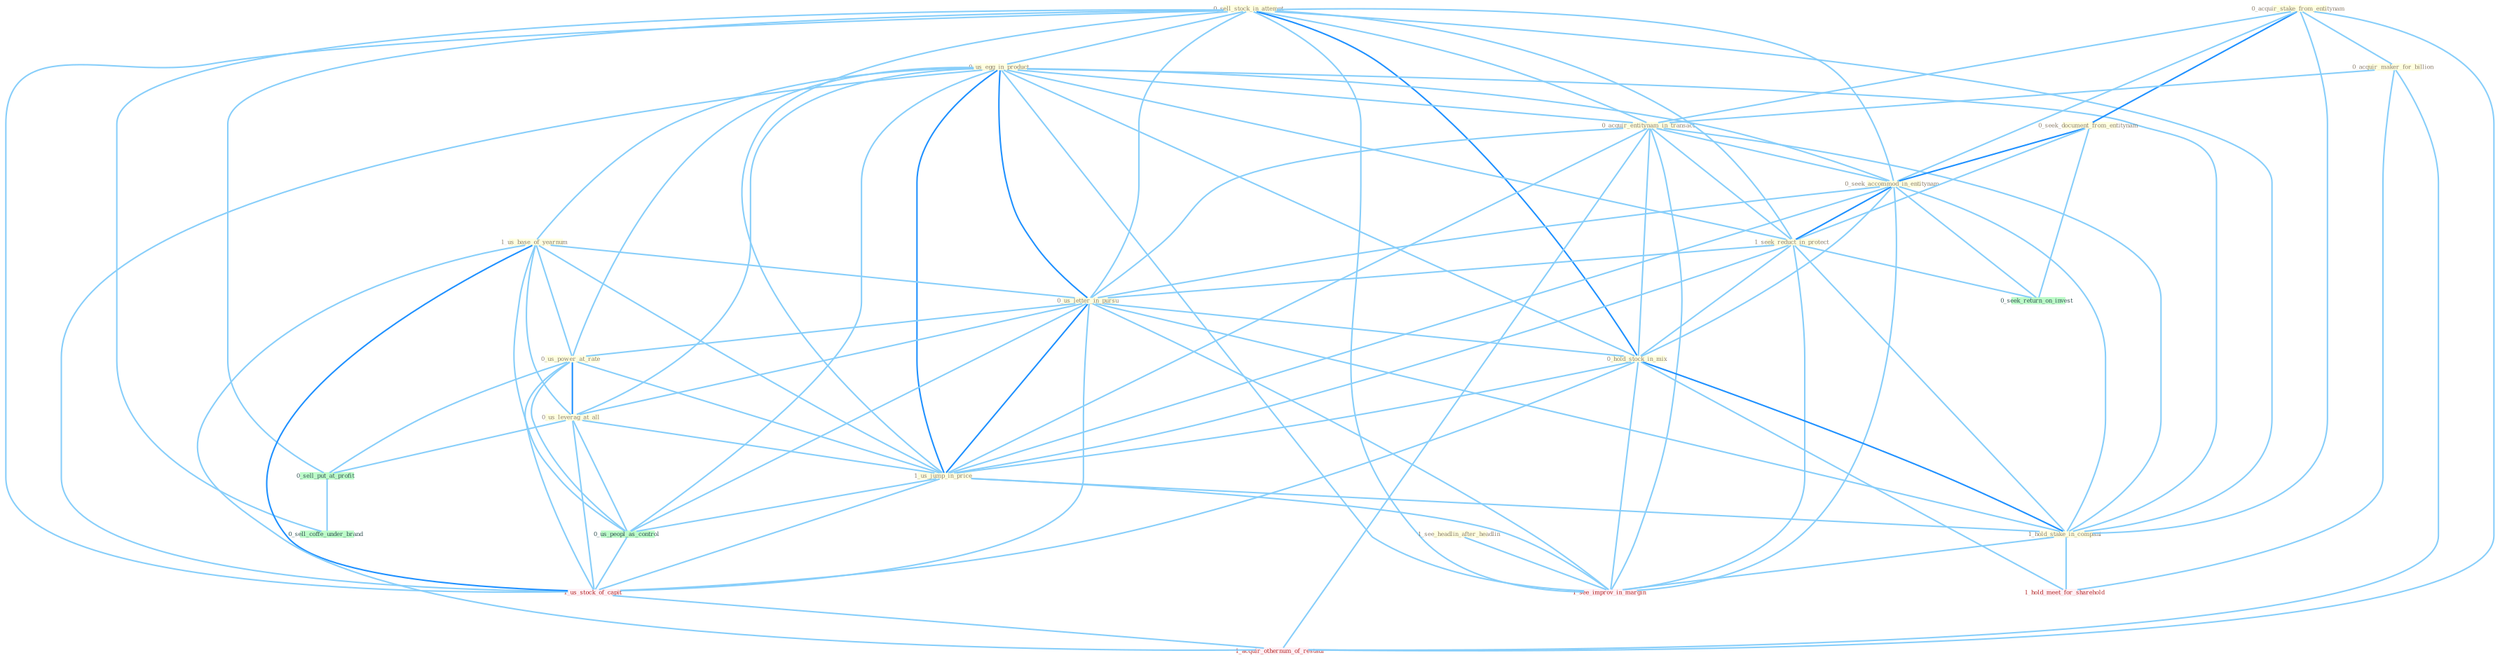 Graph G{ 
    node
    [shape=polygon,style=filled,width=.5,height=.06,color="#BDFCC9",fixedsize=true,fontsize=4,
    fontcolor="#2f4f4f"];
    {node
    [color="#ffffe0", fontcolor="#8b7d6b"] "0_sell_stock_in_attempt " "0_us_egg_in_product " "0_acquir_stake_from_entitynam " "0_acquir_maker_for_billion " "1_us_base_of_yearnum " "0_acquir_entitynam_in_transact " "0_seek_document_from_entitynam " "0_seek_accommod_in_entitynam " "1_seek_reduct_in_protect " "0_us_letter_in_pursu " "0_hold_stock_in_mix " "1_see_headlin_after_headlin " "0_us_power_at_rate " "0_us_leverag_at_all " "1_us_jump_in_price " "1_hold_stake_in_compani "}
{node [color="#fff0f5", fontcolor="#b22222"] "1_us_stock_of_capit " "1_see_improv_in_margin " "1_hold_meet_for_sharehold " "1_acquir_othernum_of_restaur "}
edge [color="#B0E2FF"];

	"0_sell_stock_in_attempt " -- "0_us_egg_in_product " [w="1", color="#87cefa" ];
	"0_sell_stock_in_attempt " -- "0_acquir_entitynam_in_transact " [w="1", color="#87cefa" ];
	"0_sell_stock_in_attempt " -- "0_seek_accommod_in_entitynam " [w="1", color="#87cefa" ];
	"0_sell_stock_in_attempt " -- "1_seek_reduct_in_protect " [w="1", color="#87cefa" ];
	"0_sell_stock_in_attempt " -- "0_us_letter_in_pursu " [w="1", color="#87cefa" ];
	"0_sell_stock_in_attempt " -- "0_hold_stock_in_mix " [w="2", color="#1e90ff" , len=0.8];
	"0_sell_stock_in_attempt " -- "1_us_jump_in_price " [w="1", color="#87cefa" ];
	"0_sell_stock_in_attempt " -- "1_hold_stake_in_compani " [w="1", color="#87cefa" ];
	"0_sell_stock_in_attempt " -- "0_sell_put_at_profit " [w="1", color="#87cefa" ];
	"0_sell_stock_in_attempt " -- "1_us_stock_of_capit " [w="1", color="#87cefa" ];
	"0_sell_stock_in_attempt " -- "1_see_improv_in_margin " [w="1", color="#87cefa" ];
	"0_sell_stock_in_attempt " -- "0_sell_coffe_under_brand " [w="1", color="#87cefa" ];
	"0_us_egg_in_product " -- "1_us_base_of_yearnum " [w="1", color="#87cefa" ];
	"0_us_egg_in_product " -- "0_acquir_entitynam_in_transact " [w="1", color="#87cefa" ];
	"0_us_egg_in_product " -- "0_seek_accommod_in_entitynam " [w="1", color="#87cefa" ];
	"0_us_egg_in_product " -- "1_seek_reduct_in_protect " [w="1", color="#87cefa" ];
	"0_us_egg_in_product " -- "0_us_letter_in_pursu " [w="2", color="#1e90ff" , len=0.8];
	"0_us_egg_in_product " -- "0_hold_stock_in_mix " [w="1", color="#87cefa" ];
	"0_us_egg_in_product " -- "0_us_power_at_rate " [w="1", color="#87cefa" ];
	"0_us_egg_in_product " -- "0_us_leverag_at_all " [w="1", color="#87cefa" ];
	"0_us_egg_in_product " -- "1_us_jump_in_price " [w="2", color="#1e90ff" , len=0.8];
	"0_us_egg_in_product " -- "1_hold_stake_in_compani " [w="1", color="#87cefa" ];
	"0_us_egg_in_product " -- "0_us_peopl_as_control " [w="1", color="#87cefa" ];
	"0_us_egg_in_product " -- "1_us_stock_of_capit " [w="1", color="#87cefa" ];
	"0_us_egg_in_product " -- "1_see_improv_in_margin " [w="1", color="#87cefa" ];
	"0_acquir_stake_from_entitynam " -- "0_acquir_maker_for_billion " [w="1", color="#87cefa" ];
	"0_acquir_stake_from_entitynam " -- "0_acquir_entitynam_in_transact " [w="1", color="#87cefa" ];
	"0_acquir_stake_from_entitynam " -- "0_seek_document_from_entitynam " [w="2", color="#1e90ff" , len=0.8];
	"0_acquir_stake_from_entitynam " -- "0_seek_accommod_in_entitynam " [w="1", color="#87cefa" ];
	"0_acquir_stake_from_entitynam " -- "1_hold_stake_in_compani " [w="1", color="#87cefa" ];
	"0_acquir_stake_from_entitynam " -- "1_acquir_othernum_of_restaur " [w="1", color="#87cefa" ];
	"0_acquir_maker_for_billion " -- "0_acquir_entitynam_in_transact " [w="1", color="#87cefa" ];
	"0_acquir_maker_for_billion " -- "1_hold_meet_for_sharehold " [w="1", color="#87cefa" ];
	"0_acquir_maker_for_billion " -- "1_acquir_othernum_of_restaur " [w="1", color="#87cefa" ];
	"1_us_base_of_yearnum " -- "0_us_letter_in_pursu " [w="1", color="#87cefa" ];
	"1_us_base_of_yearnum " -- "0_us_power_at_rate " [w="1", color="#87cefa" ];
	"1_us_base_of_yearnum " -- "0_us_leverag_at_all " [w="1", color="#87cefa" ];
	"1_us_base_of_yearnum " -- "1_us_jump_in_price " [w="1", color="#87cefa" ];
	"1_us_base_of_yearnum " -- "0_us_peopl_as_control " [w="1", color="#87cefa" ];
	"1_us_base_of_yearnum " -- "1_us_stock_of_capit " [w="2", color="#1e90ff" , len=0.8];
	"1_us_base_of_yearnum " -- "1_acquir_othernum_of_restaur " [w="1", color="#87cefa" ];
	"0_acquir_entitynam_in_transact " -- "0_seek_accommod_in_entitynam " [w="1", color="#87cefa" ];
	"0_acquir_entitynam_in_transact " -- "1_seek_reduct_in_protect " [w="1", color="#87cefa" ];
	"0_acquir_entitynam_in_transact " -- "0_us_letter_in_pursu " [w="1", color="#87cefa" ];
	"0_acquir_entitynam_in_transact " -- "0_hold_stock_in_mix " [w="1", color="#87cefa" ];
	"0_acquir_entitynam_in_transact " -- "1_us_jump_in_price " [w="1", color="#87cefa" ];
	"0_acquir_entitynam_in_transact " -- "1_hold_stake_in_compani " [w="1", color="#87cefa" ];
	"0_acquir_entitynam_in_transact " -- "1_see_improv_in_margin " [w="1", color="#87cefa" ];
	"0_acquir_entitynam_in_transact " -- "1_acquir_othernum_of_restaur " [w="1", color="#87cefa" ];
	"0_seek_document_from_entitynam " -- "0_seek_accommod_in_entitynam " [w="2", color="#1e90ff" , len=0.8];
	"0_seek_document_from_entitynam " -- "1_seek_reduct_in_protect " [w="1", color="#87cefa" ];
	"0_seek_document_from_entitynam " -- "0_seek_return_on_invest " [w="1", color="#87cefa" ];
	"0_seek_accommod_in_entitynam " -- "1_seek_reduct_in_protect " [w="2", color="#1e90ff" , len=0.8];
	"0_seek_accommod_in_entitynam " -- "0_us_letter_in_pursu " [w="1", color="#87cefa" ];
	"0_seek_accommod_in_entitynam " -- "0_hold_stock_in_mix " [w="1", color="#87cefa" ];
	"0_seek_accommod_in_entitynam " -- "1_us_jump_in_price " [w="1", color="#87cefa" ];
	"0_seek_accommod_in_entitynam " -- "1_hold_stake_in_compani " [w="1", color="#87cefa" ];
	"0_seek_accommod_in_entitynam " -- "0_seek_return_on_invest " [w="1", color="#87cefa" ];
	"0_seek_accommod_in_entitynam " -- "1_see_improv_in_margin " [w="1", color="#87cefa" ];
	"1_seek_reduct_in_protect " -- "0_us_letter_in_pursu " [w="1", color="#87cefa" ];
	"1_seek_reduct_in_protect " -- "0_hold_stock_in_mix " [w="1", color="#87cefa" ];
	"1_seek_reduct_in_protect " -- "1_us_jump_in_price " [w="1", color="#87cefa" ];
	"1_seek_reduct_in_protect " -- "1_hold_stake_in_compani " [w="1", color="#87cefa" ];
	"1_seek_reduct_in_protect " -- "0_seek_return_on_invest " [w="1", color="#87cefa" ];
	"1_seek_reduct_in_protect " -- "1_see_improv_in_margin " [w="1", color="#87cefa" ];
	"0_us_letter_in_pursu " -- "0_hold_stock_in_mix " [w="1", color="#87cefa" ];
	"0_us_letter_in_pursu " -- "0_us_power_at_rate " [w="1", color="#87cefa" ];
	"0_us_letter_in_pursu " -- "0_us_leverag_at_all " [w="1", color="#87cefa" ];
	"0_us_letter_in_pursu " -- "1_us_jump_in_price " [w="2", color="#1e90ff" , len=0.8];
	"0_us_letter_in_pursu " -- "1_hold_stake_in_compani " [w="1", color="#87cefa" ];
	"0_us_letter_in_pursu " -- "0_us_peopl_as_control " [w="1", color="#87cefa" ];
	"0_us_letter_in_pursu " -- "1_us_stock_of_capit " [w="1", color="#87cefa" ];
	"0_us_letter_in_pursu " -- "1_see_improv_in_margin " [w="1", color="#87cefa" ];
	"0_hold_stock_in_mix " -- "1_us_jump_in_price " [w="1", color="#87cefa" ];
	"0_hold_stock_in_mix " -- "1_hold_stake_in_compani " [w="2", color="#1e90ff" , len=0.8];
	"0_hold_stock_in_mix " -- "1_us_stock_of_capit " [w="1", color="#87cefa" ];
	"0_hold_stock_in_mix " -- "1_see_improv_in_margin " [w="1", color="#87cefa" ];
	"0_hold_stock_in_mix " -- "1_hold_meet_for_sharehold " [w="1", color="#87cefa" ];
	"1_see_headlin_after_headlin " -- "1_see_improv_in_margin " [w="1", color="#87cefa" ];
	"0_us_power_at_rate " -- "0_us_leverag_at_all " [w="2", color="#1e90ff" , len=0.8];
	"0_us_power_at_rate " -- "1_us_jump_in_price " [w="1", color="#87cefa" ];
	"0_us_power_at_rate " -- "0_us_peopl_as_control " [w="1", color="#87cefa" ];
	"0_us_power_at_rate " -- "0_sell_put_at_profit " [w="1", color="#87cefa" ];
	"0_us_power_at_rate " -- "1_us_stock_of_capit " [w="1", color="#87cefa" ];
	"0_us_leverag_at_all " -- "1_us_jump_in_price " [w="1", color="#87cefa" ];
	"0_us_leverag_at_all " -- "0_us_peopl_as_control " [w="1", color="#87cefa" ];
	"0_us_leverag_at_all " -- "0_sell_put_at_profit " [w="1", color="#87cefa" ];
	"0_us_leverag_at_all " -- "1_us_stock_of_capit " [w="1", color="#87cefa" ];
	"1_us_jump_in_price " -- "1_hold_stake_in_compani " [w="1", color="#87cefa" ];
	"1_us_jump_in_price " -- "0_us_peopl_as_control " [w="1", color="#87cefa" ];
	"1_us_jump_in_price " -- "1_us_stock_of_capit " [w="1", color="#87cefa" ];
	"1_us_jump_in_price " -- "1_see_improv_in_margin " [w="1", color="#87cefa" ];
	"1_hold_stake_in_compani " -- "1_see_improv_in_margin " [w="1", color="#87cefa" ];
	"1_hold_stake_in_compani " -- "1_hold_meet_for_sharehold " [w="1", color="#87cefa" ];
	"0_us_peopl_as_control " -- "1_us_stock_of_capit " [w="1", color="#87cefa" ];
	"0_sell_put_at_profit " -- "0_sell_coffe_under_brand " [w="1", color="#87cefa" ];
	"1_us_stock_of_capit " -- "1_acquir_othernum_of_restaur " [w="1", color="#87cefa" ];
}
